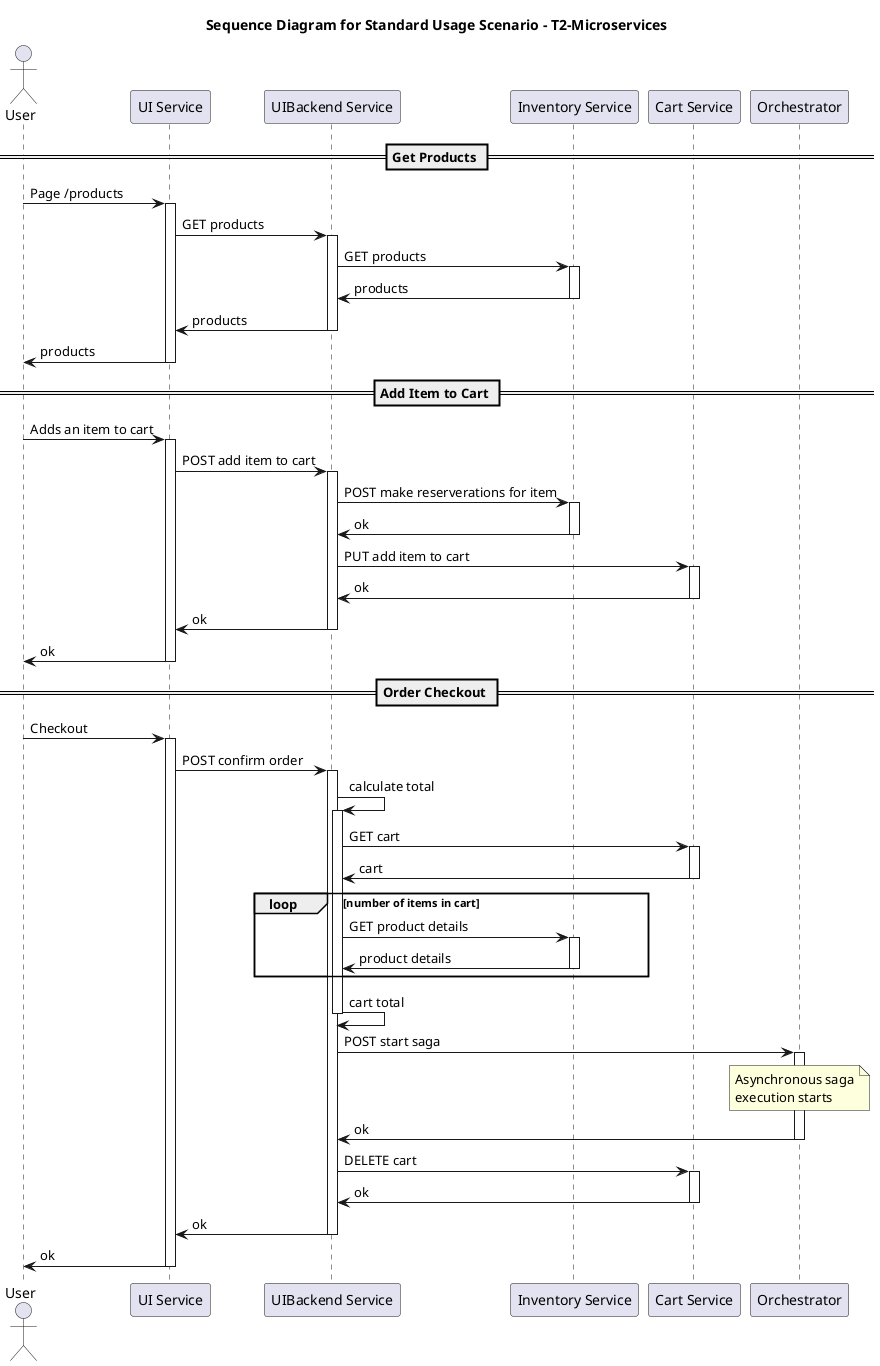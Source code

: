 ' scenario:
' 1. get inventory
' 2. add one item to cart
' 3. confirm order

@startuml sequence-microservices-user

title Sequence Diagram for Standard Usage Scenario - T2-Microservices

actor       "User"              as user
participant "UI Service"        as ui
participant "UIBackend Service" as uibackend
participant "Inventory Service" as inventory
participant "Cart Service"      as cart
participant "Orchestrator"      as orchestrator

== Get Products ==

user -> ui ++ : Page /products
ui -> uibackend ++ : GET products
uibackend -> inventory ++ : GET products
uibackend <- inventory -- : products
ui <- uibackend -- : products
user <- ui -- : products

== Add Item to Cart ==

user -> ui ++ : Adds an item to cart
ui -> uibackend ++ : POST add item to cart
uibackend -> inventory ++ : POST make reserverations for item
uibackend <- inventory -- : ok
uibackend -> cart ++ : PUT add item to cart
uibackend <- cart -- : ok
ui <- uibackend -- : ok
user <- ui -- : ok

== Order Checkout ==

user -> ui ++ : Checkout
ui -> uibackend ++ : POST confirm order
uibackend -> uibackend ++ : calculate total
uibackend -> cart ++ : GET cart
uibackend <- cart -- : cart
loop number of items in cart
    uibackend -> inventory ++ : GET product details
    uibackend <- inventory -- : product details
end
uibackend -> uibackend -- : cart total
uibackend -> orchestrator ++ : POST start saga
note over orchestrator : Asynchronous saga\nexecution starts
uibackend <- orchestrator -- : ok
uibackend -> cart ++ : DELETE cart
uibackend <- cart -- : ok
ui <- uibackend -- : ok
user <- ui -- : ok

@enduml
